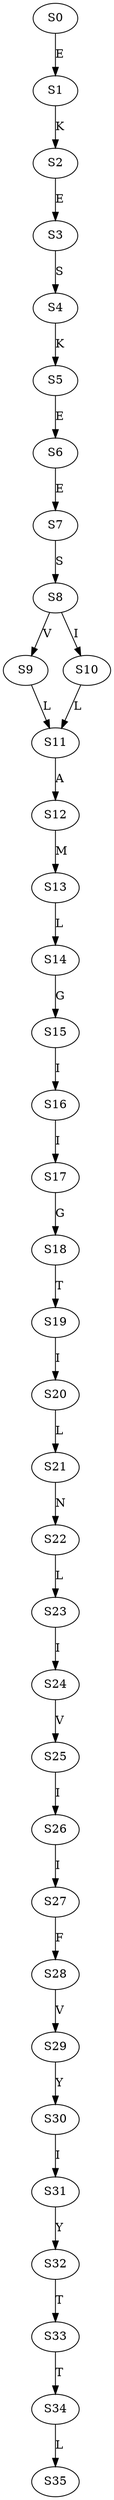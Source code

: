 strict digraph  {
	S0 -> S1 [ label = E ];
	S1 -> S2 [ label = K ];
	S2 -> S3 [ label = E ];
	S3 -> S4 [ label = S ];
	S4 -> S5 [ label = K ];
	S5 -> S6 [ label = E ];
	S6 -> S7 [ label = E ];
	S7 -> S8 [ label = S ];
	S8 -> S9 [ label = V ];
	S8 -> S10 [ label = I ];
	S9 -> S11 [ label = L ];
	S10 -> S11 [ label = L ];
	S11 -> S12 [ label = A ];
	S12 -> S13 [ label = M ];
	S13 -> S14 [ label = L ];
	S14 -> S15 [ label = G ];
	S15 -> S16 [ label = I ];
	S16 -> S17 [ label = I ];
	S17 -> S18 [ label = G ];
	S18 -> S19 [ label = T ];
	S19 -> S20 [ label = I ];
	S20 -> S21 [ label = L ];
	S21 -> S22 [ label = N ];
	S22 -> S23 [ label = L ];
	S23 -> S24 [ label = I ];
	S24 -> S25 [ label = V ];
	S25 -> S26 [ label = I ];
	S26 -> S27 [ label = I ];
	S27 -> S28 [ label = F ];
	S28 -> S29 [ label = V ];
	S29 -> S30 [ label = Y ];
	S30 -> S31 [ label = I ];
	S31 -> S32 [ label = Y ];
	S32 -> S33 [ label = T ];
	S33 -> S34 [ label = T ];
	S34 -> S35 [ label = L ];
}
